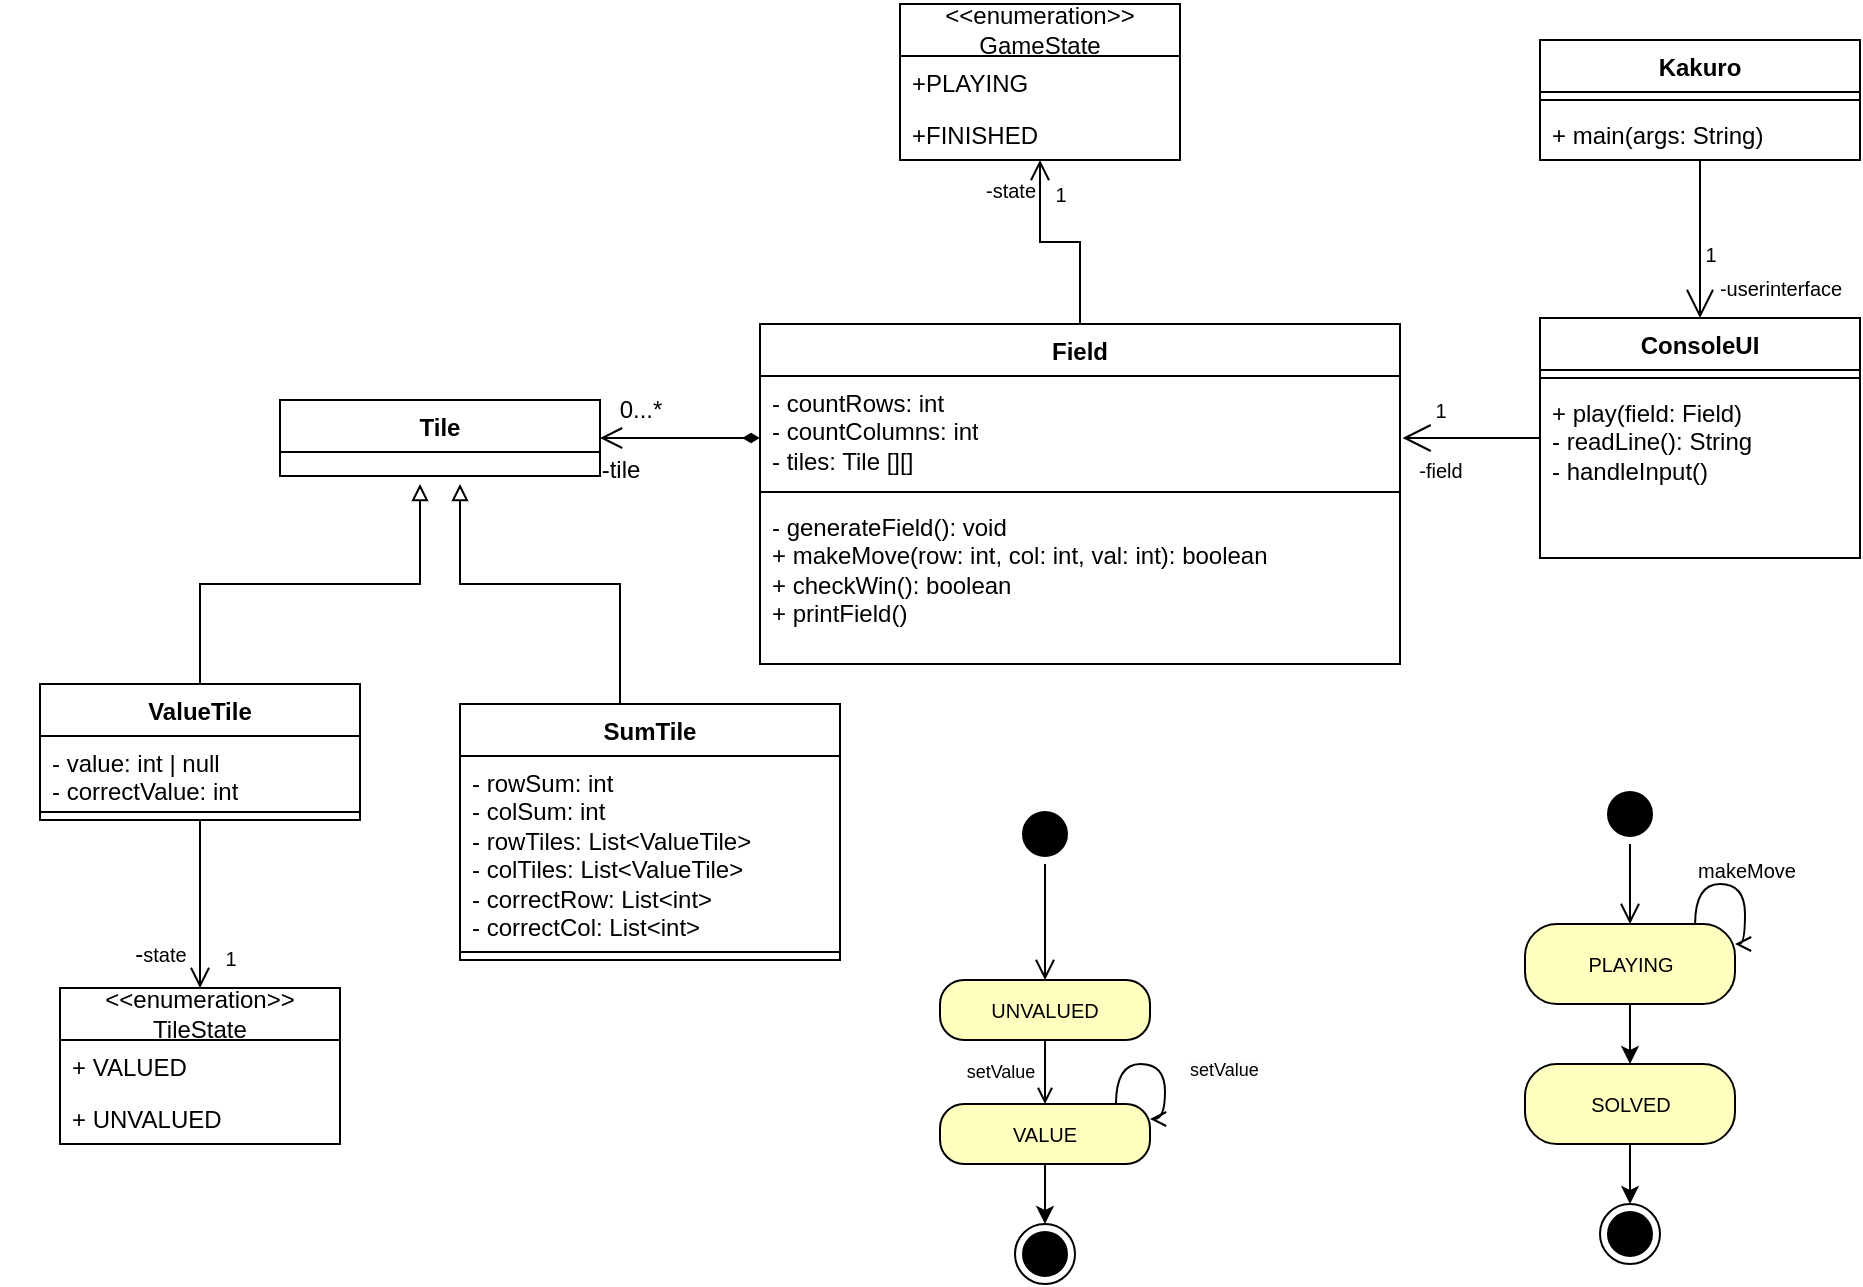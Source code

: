 <mxfile version="26.1.1">
  <diagram name="Сторінка-1" id="pzkh2ukg2_FNEwU7lu4t">
    <mxGraphModel dx="2332" dy="902" grid="1" gridSize="10" guides="1" tooltips="1" connect="1" arrows="1" fold="1" page="1" pageScale="1" pageWidth="827" pageHeight="1169" math="0" shadow="0">
      <root>
        <mxCell id="0" />
        <mxCell id="1" parent="0" />
        <mxCell id="DHwCt8sXuOZ3ArqHvKpD-6" style="edgeStyle=orthogonalEdgeStyle;rounded=0;orthogonalLoop=1;jettySize=auto;html=1;entryX=1;entryY=0.5;entryDx=0;entryDy=0;endArrow=open;startFill=1;startArrow=diamondThin;endFill=0;endSize=9;" parent="1" source="DHwCt8sXuOZ3ArqHvKpD-2" target="DHwCt8sXuOZ3ArqHvKpD-7" edge="1">
          <mxGeometry relative="1" as="geometry">
            <mxPoint x="268.24" y="256.096" as="targetPoint" />
            <Array as="points">
              <mxPoint x="300" y="257" />
              <mxPoint x="300" y="257" />
            </Array>
          </mxGeometry>
        </mxCell>
        <mxCell id="DHwCt8sXuOZ3ArqHvKpD-16" style="edgeStyle=orthogonalEdgeStyle;rounded=0;orthogonalLoop=1;jettySize=auto;html=1;entryX=0.5;entryY=1;entryDx=0;entryDy=0;labelPosition=left;verticalLabelPosition=top;align=right;verticalAlign=bottom;endArrow=open;endFill=0;endSize=8;" parent="1" source="DHwCt8sXuOZ3ArqHvKpD-2" target="DHwCt8sXuOZ3ArqHvKpD-18" edge="1">
          <mxGeometry relative="1" as="geometry">
            <mxPoint x="440" y="110" as="targetPoint" />
          </mxGeometry>
        </mxCell>
        <mxCell id="DHwCt8sXuOZ3ArqHvKpD-2" value="Field" style="swimlane;fontStyle=1;align=center;verticalAlign=top;childLayout=stackLayout;horizontal=1;startSize=26;horizontalStack=0;resizeParent=1;resizeParentMax=0;resizeLast=0;collapsible=1;marginBottom=0;whiteSpace=wrap;html=1;" parent="1" vertex="1">
          <mxGeometry x="360" y="200" width="320" height="170" as="geometry" />
        </mxCell>
        <mxCell id="DHwCt8sXuOZ3ArqHvKpD-3" value="- countRows: int&lt;div&gt;- countColumns: int&lt;/div&gt;&lt;div&gt;- tiles: Tile [][]&lt;/div&gt;" style="text;strokeColor=none;fillColor=none;align=left;verticalAlign=top;spacingLeft=4;spacingRight=4;overflow=hidden;rotatable=0;points=[[0,0.5],[1,0.5]];portConstraint=eastwest;whiteSpace=wrap;html=1;" parent="DHwCt8sXuOZ3ArqHvKpD-2" vertex="1">
          <mxGeometry y="26" width="320" height="54" as="geometry" />
        </mxCell>
        <mxCell id="DHwCt8sXuOZ3ArqHvKpD-4" value="" style="line;strokeWidth=1;fillColor=none;align=left;verticalAlign=middle;spacingTop=-1;spacingLeft=3;spacingRight=3;rotatable=0;labelPosition=right;points=[];portConstraint=eastwest;strokeColor=inherit;" parent="DHwCt8sXuOZ3ArqHvKpD-2" vertex="1">
          <mxGeometry y="80" width="320" height="8" as="geometry" />
        </mxCell>
        <mxCell id="DHwCt8sXuOZ3ArqHvKpD-5" value="- generateField(): void&lt;br&gt;&lt;span style=&quot;background-color: transparent; color: light-dark(rgb(0, 0, 0), rgb(255, 255, 255));&quot;&gt;+ makeMove(row: int, col: int, val: int): boolean&lt;/span&gt;&lt;div&gt;&lt;div&gt;+ checkWin(): boolean&lt;/div&gt;&lt;div&gt;+ printField()&lt;/div&gt;&lt;/div&gt;" style="text;strokeColor=none;fillColor=none;align=left;verticalAlign=top;spacingLeft=4;spacingRight=4;overflow=hidden;rotatable=0;points=[[0,0.5],[1,0.5]];portConstraint=eastwest;whiteSpace=wrap;html=1;" parent="DHwCt8sXuOZ3ArqHvKpD-2" vertex="1">
          <mxGeometry y="88" width="320" height="82" as="geometry" />
        </mxCell>
        <mxCell id="LbjVMdj8fv7vzHyVbG7H-15" style="edgeStyle=orthogonalEdgeStyle;rounded=0;orthogonalLoop=1;jettySize=auto;html=1;entryX=0.5;entryY=0;entryDx=0;entryDy=0;endArrow=open;endFill=0;endSize=8;exitX=0.5;exitY=0.964;exitDx=0;exitDy=0;exitPerimeter=0;" parent="1" source="DHwCt8sXuOZ3ArqHvKpD-14" target="LbjVMdj8fv7vzHyVbG7H-16" edge="1">
          <mxGeometry relative="1" as="geometry">
            <mxPoint x="160" y="130" as="targetPoint" />
            <Array as="points">
              <mxPoint x="80" y="510" />
              <mxPoint x="80" y="510" />
            </Array>
          </mxGeometry>
        </mxCell>
        <mxCell id="DHwCt8sXuOZ3ArqHvKpD-7" value="&lt;div&gt;&lt;span style=&quot;background-color: transparent; color: light-dark(rgb(0, 0, 0), rgb(255, 255, 255));&quot;&gt;Tile&lt;/span&gt;&lt;/div&gt;" style="swimlane;fontStyle=1;align=center;verticalAlign=top;childLayout=stackLayout;horizontal=1;startSize=26;horizontalStack=0;resizeParent=1;resizeParentMax=0;resizeLast=0;collapsible=1;marginBottom=0;whiteSpace=wrap;html=1;" parent="1" vertex="1">
          <mxGeometry x="120" y="238" width="160" height="38" as="geometry" />
        </mxCell>
        <mxCell id="DHwCt8sXuOZ3ArqHvKpD-12" value="ValueTile" style="swimlane;fontStyle=1;align=center;verticalAlign=top;childLayout=stackLayout;horizontal=1;startSize=26;horizontalStack=0;resizeParent=1;resizeParentMax=0;resizeLast=0;collapsible=1;marginBottom=0;whiteSpace=wrap;html=1;" parent="1" vertex="1">
          <mxGeometry y="380" width="160" height="68" as="geometry" />
        </mxCell>
        <mxCell id="LbjVMdj8fv7vzHyVbG7H-6" value="- value: int | null&lt;div&gt;- correctValue: int&lt;/div&gt;" style="text;strokeColor=none;fillColor=none;align=left;verticalAlign=top;spacingLeft=4;spacingRight=4;overflow=hidden;rotatable=0;points=[[0,0.5],[1,0.5]];portConstraint=eastwest;whiteSpace=wrap;html=1;" parent="DHwCt8sXuOZ3ArqHvKpD-12" vertex="1">
          <mxGeometry y="26" width="160" height="34" as="geometry" />
        </mxCell>
        <mxCell id="DHwCt8sXuOZ3ArqHvKpD-14" value="" style="line;strokeWidth=1;fillColor=none;align=left;verticalAlign=middle;spacingTop=-1;spacingLeft=3;spacingRight=3;rotatable=0;labelPosition=right;points=[];portConstraint=eastwest;strokeColor=inherit;" parent="DHwCt8sXuOZ3ArqHvKpD-12" vertex="1">
          <mxGeometry y="60" width="160" height="8" as="geometry" />
        </mxCell>
        <mxCell id="DHwCt8sXuOZ3ArqHvKpD-18" value="&amp;lt;&amp;lt;enumeration&amp;gt;&amp;gt;&lt;br&gt;GameState" style="swimlane;fontStyle=0;childLayout=stackLayout;horizontal=1;startSize=26;fillColor=none;horizontalStack=0;resizeParent=1;resizeParentMax=0;resizeLast=0;collapsible=1;marginBottom=0;whiteSpace=wrap;html=1;" parent="1" vertex="1">
          <mxGeometry x="430" y="40" width="140" height="78" as="geometry" />
        </mxCell>
        <mxCell id="DHwCt8sXuOZ3ArqHvKpD-19" value="+PLAYING" style="text;strokeColor=none;fillColor=none;align=left;verticalAlign=top;spacingLeft=4;spacingRight=4;overflow=hidden;rotatable=0;points=[[0,0.5],[1,0.5]];portConstraint=eastwest;whiteSpace=wrap;html=1;" parent="DHwCt8sXuOZ3ArqHvKpD-18" vertex="1">
          <mxGeometry y="26" width="140" height="26" as="geometry" />
        </mxCell>
        <mxCell id="DHwCt8sXuOZ3ArqHvKpD-20" value="+FINISHED" style="text;strokeColor=none;fillColor=none;align=left;verticalAlign=top;spacingLeft=4;spacingRight=4;overflow=hidden;rotatable=0;points=[[0,0.5],[1,0.5]];portConstraint=eastwest;whiteSpace=wrap;html=1;" parent="DHwCt8sXuOZ3ArqHvKpD-18" vertex="1">
          <mxGeometry y="52" width="140" height="26" as="geometry" />
        </mxCell>
        <mxCell id="Is_UxCp4p5Ot7zPPTPaG-2" style="edgeStyle=orthogonalEdgeStyle;rounded=0;orthogonalLoop=1;jettySize=auto;html=1;endArrow=block;endFill=0;exitX=0.5;exitY=0;exitDx=0;exitDy=0;" parent="1" source="LbjVMdj8fv7vzHyVbG7H-2" edge="1">
          <mxGeometry relative="1" as="geometry">
            <mxPoint x="210" y="280" as="targetPoint" />
            <mxPoint x="290.005" y="382" as="sourcePoint" />
            <Array as="points">
              <mxPoint x="290" y="330" />
              <mxPoint x="210" y="330" />
            </Array>
          </mxGeometry>
        </mxCell>
        <mxCell id="lFwmgU3Z7Fcc4KV98juT-6" value="ConsoleUI" style="swimlane;fontStyle=1;align=center;verticalAlign=top;childLayout=stackLayout;horizontal=1;startSize=26;horizontalStack=0;resizeParent=1;resizeParentMax=0;resizeLast=0;collapsible=1;marginBottom=0;whiteSpace=wrap;html=1;" parent="1" vertex="1">
          <mxGeometry x="750" y="197" width="160" height="120" as="geometry" />
        </mxCell>
        <mxCell id="lFwmgU3Z7Fcc4KV98juT-8" value="" style="line;strokeWidth=1;fillColor=none;align=left;verticalAlign=middle;spacingTop=-1;spacingLeft=3;spacingRight=3;rotatable=0;labelPosition=right;points=[];portConstraint=eastwest;strokeColor=inherit;" parent="lFwmgU3Z7Fcc4KV98juT-6" vertex="1">
          <mxGeometry y="26" width="160" height="8" as="geometry" />
        </mxCell>
        <mxCell id="lFwmgU3Z7Fcc4KV98juT-9" value="+ play(field: Field)&lt;div&gt;&lt;span style=&quot;background-color: transparent; color: light-dark(rgb(0, 0, 0), rgb(255, 255, 255));&quot;&gt;- readLine(): String&lt;/span&gt;&lt;/div&gt;&lt;div&gt;- handleInput()&lt;/div&gt;&lt;div&gt;&lt;br&gt;&lt;/div&gt;" style="text;strokeColor=none;fillColor=none;align=left;verticalAlign=top;spacingLeft=4;spacingRight=4;overflow=hidden;rotatable=0;points=[[0,0.5],[1,0.5]];portConstraint=eastwest;whiteSpace=wrap;html=1;" parent="lFwmgU3Z7Fcc4KV98juT-6" vertex="1">
          <mxGeometry y="34" width="160" height="86" as="geometry" />
        </mxCell>
        <mxCell id="lFwmgU3Z7Fcc4KV98juT-10" style="edgeStyle=orthogonalEdgeStyle;rounded=0;orthogonalLoop=1;jettySize=auto;html=1;endArrow=open;endFill=0;endSize=12;entryX=1.004;entryY=0.574;entryDx=0;entryDy=0;entryPerimeter=0;" parent="1" source="lFwmgU3Z7Fcc4KV98juT-6" target="DHwCt8sXuOZ3ArqHvKpD-3" edge="1">
          <mxGeometry relative="1" as="geometry">
            <mxPoint x="540" y="257" as="targetPoint" />
          </mxGeometry>
        </mxCell>
        <mxCell id="lFwmgU3Z7Fcc4KV98juT-16" style="edgeStyle=orthogonalEdgeStyle;rounded=0;orthogonalLoop=1;jettySize=auto;html=1;entryX=0.5;entryY=0;entryDx=0;entryDy=0;endArrow=open;endFill=0;endSize=12;" parent="1" source="lFwmgU3Z7Fcc4KV98juT-12" target="lFwmgU3Z7Fcc4KV98juT-6" edge="1">
          <mxGeometry relative="1" as="geometry" />
        </mxCell>
        <mxCell id="lFwmgU3Z7Fcc4KV98juT-12" value="Kakuro" style="swimlane;fontStyle=1;align=center;verticalAlign=top;childLayout=stackLayout;horizontal=1;startSize=26;horizontalStack=0;resizeParent=1;resizeParentMax=0;resizeLast=0;collapsible=1;marginBottom=0;whiteSpace=wrap;html=1;" parent="1" vertex="1">
          <mxGeometry x="750" y="58" width="160" height="60" as="geometry" />
        </mxCell>
        <mxCell id="lFwmgU3Z7Fcc4KV98juT-14" value="" style="line;strokeWidth=1;fillColor=none;align=left;verticalAlign=middle;spacingTop=-1;spacingLeft=3;spacingRight=3;rotatable=0;labelPosition=right;points=[];portConstraint=eastwest;strokeColor=inherit;" parent="lFwmgU3Z7Fcc4KV98juT-12" vertex="1">
          <mxGeometry y="26" width="160" height="8" as="geometry" />
        </mxCell>
        <mxCell id="lFwmgU3Z7Fcc4KV98juT-15" value="+ main(args: String)" style="text;strokeColor=none;fillColor=none;align=left;verticalAlign=top;spacingLeft=4;spacingRight=4;overflow=hidden;rotatable=0;points=[[0,0.5],[1,0.5]];portConstraint=eastwest;whiteSpace=wrap;html=1;" parent="lFwmgU3Z7Fcc4KV98juT-12" vertex="1">
          <mxGeometry y="34" width="160" height="26" as="geometry" />
        </mxCell>
        <mxCell id="Is_UxCp4p5Ot7zPPTPaG-1" style="edgeStyle=orthogonalEdgeStyle;rounded=0;orthogonalLoop=1;jettySize=auto;html=1;endArrow=block;endFill=0;" parent="1" source="DHwCt8sXuOZ3ArqHvKpD-12" edge="1">
          <mxGeometry relative="1" as="geometry">
            <Array as="points">
              <mxPoint x="80" y="330" />
              <mxPoint x="190" y="330" />
              <mxPoint x="190" y="280" />
            </Array>
            <mxPoint x="190" y="280" as="targetPoint" />
          </mxGeometry>
        </mxCell>
        <mxCell id="LbjVMdj8fv7vzHyVbG7H-2" value="Sum&lt;span style=&quot;background-color: transparent; color: light-dark(rgb(0, 0, 0), rgb(255, 255, 255));&quot;&gt;Tile&lt;/span&gt;" style="swimlane;fontStyle=1;align=center;verticalAlign=top;childLayout=stackLayout;horizontal=1;startSize=26;horizontalStack=0;resizeParent=1;resizeParentMax=0;resizeLast=0;collapsible=1;marginBottom=0;whiteSpace=wrap;html=1;" parent="1" vertex="1">
          <mxGeometry x="210" y="390" width="190" height="128" as="geometry" />
        </mxCell>
        <mxCell id="DHwCt8sXuOZ3ArqHvKpD-13" value="- rowSum: int&lt;div&gt;- colSum: int&lt;/div&gt;&lt;div&gt;- rowTiles: List&amp;lt;ValueTile&amp;gt;&lt;/div&gt;&lt;div&gt;- colTiles: List&amp;lt;ValueTile&amp;gt;&lt;/div&gt;&lt;div&gt;- correctRow: List&amp;lt;int&amp;gt;&lt;br&gt;- correctCol: List&amp;lt;int&amp;gt;&lt;/div&gt;&lt;div&gt;&lt;br&gt;&lt;/div&gt;&lt;div&gt;&lt;br&gt;&lt;/div&gt;" style="text;strokeColor=none;fillColor=none;align=left;verticalAlign=top;spacingLeft=4;spacingRight=4;overflow=hidden;rotatable=0;points=[[0,0.5],[1,0.5]];portConstraint=eastwest;whiteSpace=wrap;html=1;" parent="LbjVMdj8fv7vzHyVbG7H-2" vertex="1">
          <mxGeometry y="26" width="190" height="94" as="geometry" />
        </mxCell>
        <mxCell id="LbjVMdj8fv7vzHyVbG7H-4" value="" style="line;strokeWidth=1;fillColor=none;align=left;verticalAlign=middle;spacingTop=-1;spacingLeft=3;spacingRight=3;rotatable=0;labelPosition=right;points=[];portConstraint=eastwest;strokeColor=inherit;" parent="LbjVMdj8fv7vzHyVbG7H-2" vertex="1">
          <mxGeometry y="120" width="190" height="8" as="geometry" />
        </mxCell>
        <mxCell id="LbjVMdj8fv7vzHyVbG7H-7" value="-state" style="text;html=1;align=center;verticalAlign=middle;resizable=0;points=[];autosize=1;strokeColor=none;fillColor=none;fontSize=10;" parent="1" vertex="1">
          <mxGeometry x="460" y="118" width="50" height="30" as="geometry" />
        </mxCell>
        <mxCell id="LbjVMdj8fv7vzHyVbG7H-8" value="&lt;font&gt;1&lt;/font&gt;" style="text;html=1;align=center;verticalAlign=middle;resizable=0;points=[];autosize=1;strokeColor=none;fillColor=none;fontSize=10;" parent="1" vertex="1">
          <mxGeometry x="495" y="120" width="30" height="30" as="geometry" />
        </mxCell>
        <mxCell id="LbjVMdj8fv7vzHyVbG7H-9" value="&lt;font style=&quot;font-size: 10px;&quot;&gt;-userinterface&lt;/font&gt;" style="text;html=1;align=center;verticalAlign=middle;resizable=0;points=[];autosize=1;strokeColor=none;fillColor=none;" parent="1" vertex="1">
          <mxGeometry x="830" y="167" width="80" height="30" as="geometry" />
        </mxCell>
        <mxCell id="LbjVMdj8fv7vzHyVbG7H-10" value="1" style="text;html=1;align=center;verticalAlign=middle;resizable=0;points=[];autosize=1;strokeColor=none;fillColor=none;fontSize=10;" parent="1" vertex="1">
          <mxGeometry x="820" y="150" width="30" height="30" as="geometry" />
        </mxCell>
        <mxCell id="LbjVMdj8fv7vzHyVbG7H-11" value="&lt;font style=&quot;font-size: 10px;&quot;&gt;-field&lt;/font&gt;" style="text;html=1;align=center;verticalAlign=middle;resizable=0;points=[];autosize=1;strokeColor=none;fillColor=none;" parent="1" vertex="1">
          <mxGeometry x="675" y="258" width="50" height="30" as="geometry" />
        </mxCell>
        <mxCell id="LbjVMdj8fv7vzHyVbG7H-12" value="1" style="text;html=1;align=center;verticalAlign=middle;resizable=0;points=[];autosize=1;strokeColor=none;fillColor=none;fontSize=10;" parent="1" vertex="1">
          <mxGeometry x="685" y="228" width="30" height="30" as="geometry" />
        </mxCell>
        <mxCell id="LbjVMdj8fv7vzHyVbG7H-13" value="-tile" style="text;html=1;align=center;verticalAlign=middle;resizable=0;points=[];autosize=1;strokeColor=none;fillColor=none;" parent="1" vertex="1">
          <mxGeometry x="270" y="258" width="40" height="30" as="geometry" />
        </mxCell>
        <mxCell id="LbjVMdj8fv7vzHyVbG7H-14" value="0...*" style="text;html=1;align=center;verticalAlign=middle;resizable=0;points=[];autosize=1;strokeColor=none;fillColor=none;" parent="1" vertex="1">
          <mxGeometry x="280" y="228" width="40" height="30" as="geometry" />
        </mxCell>
        <mxCell id="LbjVMdj8fv7vzHyVbG7H-16" value="&amp;lt;&amp;lt;enumeration&amp;gt;&amp;gt;&lt;br&gt;TileState" style="swimlane;fontStyle=0;childLayout=stackLayout;horizontal=1;startSize=26;fillColor=none;horizontalStack=0;resizeParent=1;resizeParentMax=0;resizeLast=0;collapsible=1;marginBottom=0;whiteSpace=wrap;html=1;" parent="1" vertex="1">
          <mxGeometry x="10" y="532" width="140" height="78" as="geometry" />
        </mxCell>
        <mxCell id="LbjVMdj8fv7vzHyVbG7H-17" value="+ VALUED" style="text;strokeColor=none;fillColor=none;align=left;verticalAlign=top;spacingLeft=4;spacingRight=4;overflow=hidden;rotatable=0;points=[[0,0.5],[1,0.5]];portConstraint=eastwest;whiteSpace=wrap;html=1;" parent="LbjVMdj8fv7vzHyVbG7H-16" vertex="1">
          <mxGeometry y="26" width="140" height="26" as="geometry" />
        </mxCell>
        <mxCell id="LbjVMdj8fv7vzHyVbG7H-18" value="+ UNVALUED" style="text;strokeColor=none;fillColor=none;align=left;verticalAlign=top;spacingLeft=4;spacingRight=4;overflow=hidden;rotatable=0;points=[[0,0.5],[1,0.5]];portConstraint=eastwest;whiteSpace=wrap;html=1;" parent="LbjVMdj8fv7vzHyVbG7H-16" vertex="1">
          <mxGeometry y="52" width="140" height="26" as="geometry" />
        </mxCell>
        <mxCell id="LbjVMdj8fv7vzHyVbG7H-20" value="&lt;font style=&quot;font-size: 10px;&quot;&gt;1&lt;/font&gt;" style="text;html=1;align=center;verticalAlign=middle;resizable=0;points=[];autosize=1;strokeColor=none;fillColor=none;" parent="1" vertex="1">
          <mxGeometry x="80" y="502" width="30" height="30" as="geometry" />
        </mxCell>
        <mxCell id="LbjVMdj8fv7vzHyVbG7H-21" value="" style="ellipse;html=1;shape=startState;fillColor=#000000;strokeColor=#000000;" parent="1" vertex="1">
          <mxGeometry x="487.5" y="440" width="30" height="30" as="geometry" />
        </mxCell>
        <mxCell id="LbjVMdj8fv7vzHyVbG7H-22" value="" style="edgeStyle=orthogonalEdgeStyle;html=1;verticalAlign=bottom;endArrow=open;endSize=8;strokeColor=#000000;rounded=0;entryX=0.5;entryY=0;entryDx=0;entryDy=0;" parent="1" source="LbjVMdj8fv7vzHyVbG7H-21" target="LbjVMdj8fv7vzHyVbG7H-23" edge="1">
          <mxGeometry relative="1" as="geometry">
            <mxPoint x="502.5" y="570" as="targetPoint" />
          </mxGeometry>
        </mxCell>
        <mxCell id="LbjVMdj8fv7vzHyVbG7H-29" style="edgeStyle=orthogonalEdgeStyle;rounded=0;orthogonalLoop=1;jettySize=auto;html=1;entryX=0.5;entryY=0;entryDx=0;entryDy=0;endArrow=open;endFill=0;" parent="1" source="LbjVMdj8fv7vzHyVbG7H-23" target="LbjVMdj8fv7vzHyVbG7H-28" edge="1">
          <mxGeometry relative="1" as="geometry" />
        </mxCell>
        <mxCell id="LbjVMdj8fv7vzHyVbG7H-23" value="&lt;font style=&quot;font-size: 10px;&quot;&gt;UNVALUED&lt;/font&gt;" style="rounded=1;whiteSpace=wrap;html=1;arcSize=40;fontColor=#000000;fillColor=#ffffc0;strokeColor=light-dark(#000000, #ff9090);" parent="1" vertex="1">
          <mxGeometry x="450" y="528" width="105" height="30" as="geometry" />
        </mxCell>
        <mxCell id="LbjVMdj8fv7vzHyVbG7H-31" style="edgeStyle=orthogonalEdgeStyle;rounded=0;orthogonalLoop=1;jettySize=auto;html=1;entryX=0.5;entryY=0;entryDx=0;entryDy=0;" parent="1" source="LbjVMdj8fv7vzHyVbG7H-28" target="LbjVMdj8fv7vzHyVbG7H-30" edge="1">
          <mxGeometry relative="1" as="geometry" />
        </mxCell>
        <mxCell id="LbjVMdj8fv7vzHyVbG7H-32" style="edgeStyle=orthogonalEdgeStyle;rounded=0;orthogonalLoop=1;jettySize=auto;html=1;entryX=1;entryY=0.25;entryDx=0;entryDy=0;elbow=vertical;curved=1;exitX=0.838;exitY=0.001;exitDx=0;exitDy=0;exitPerimeter=0;endArrow=open;endFill=0;" parent="1" source="LbjVMdj8fv7vzHyVbG7H-28" target="LbjVMdj8fv7vzHyVbG7H-28" edge="1">
          <mxGeometry relative="1" as="geometry">
            <mxPoint x="602.5" y="605" as="targetPoint" />
            <Array as="points">
              <mxPoint x="538.5" y="570" />
              <mxPoint x="562.5" y="570" />
              <mxPoint x="562.5" y="597" />
            </Array>
          </mxGeometry>
        </mxCell>
        <mxCell id="LbjVMdj8fv7vzHyVbG7H-28" value="&lt;font style=&quot;font-size: 10px;&quot;&gt;VALUE&lt;/font&gt;" style="rounded=1;whiteSpace=wrap;html=1;arcSize=40;fontColor=#000000;fillColor=#ffffc0;strokeColor=light-dark(#000000, #ff9090);" parent="1" vertex="1">
          <mxGeometry x="450" y="590" width="105" height="30" as="geometry" />
        </mxCell>
        <mxCell id="LbjVMdj8fv7vzHyVbG7H-19" value="-&lt;font style=&quot;font-size: 10px;&quot;&gt;state&lt;/font&gt;" style="text;html=1;align=center;verticalAlign=middle;resizable=0;points=[];autosize=1;strokeColor=none;fillColor=none;" parent="1" vertex="1">
          <mxGeometry x="-20" y="500" width="160" height="30" as="geometry" />
        </mxCell>
        <mxCell id="LbjVMdj8fv7vzHyVbG7H-30" value="" style="ellipse;html=1;shape=endState;fillColor=#000000;strokeColor=light-dark(#000000, #ff9090);" parent="1" vertex="1">
          <mxGeometry x="487.5" y="650" width="30" height="30" as="geometry" />
        </mxCell>
        <mxCell id="LbjVMdj8fv7vzHyVbG7H-33" value="&lt;font style=&quot;font-size: 9px;&quot;&gt;setValue&lt;/font&gt;" style="text;html=1;align=center;verticalAlign=middle;resizable=0;points=[];autosize=1;strokeColor=none;fillColor=none;" parent="1" vertex="1">
          <mxGeometry x="450" y="558" width="60" height="30" as="geometry" />
        </mxCell>
        <mxCell id="LbjVMdj8fv7vzHyVbG7H-34" value="&lt;span style=&quot;color: rgb(0, 0, 0); font-family: Helvetica; font-size: 9px; font-style: normal; font-variant-ligatures: normal; font-variant-caps: normal; font-weight: 400; letter-spacing: normal; orphans: 2; text-align: center; text-indent: 0px; text-transform: none; widows: 2; word-spacing: 0px; -webkit-text-stroke-width: 0px; white-space: nowrap; background-color: rgb(251, 251, 251); text-decoration-thickness: initial; text-decoration-style: initial; text-decoration-color: initial; display: inline !important; float: none;&quot;&gt;setValue&lt;/span&gt;" style="text;whiteSpace=wrap;html=1;" parent="1" vertex="1">
          <mxGeometry x="572.5" y="558" width="70" height="40" as="geometry" />
        </mxCell>
        <mxCell id="LbjVMdj8fv7vzHyVbG7H-35" value="" style="ellipse;html=1;shape=startState;fillColor=#000000;strokeColor=#000000;" parent="1" vertex="1">
          <mxGeometry x="780" y="430" width="30" height="30" as="geometry" />
        </mxCell>
        <mxCell id="LbjVMdj8fv7vzHyVbG7H-36" value="" style="edgeStyle=orthogonalEdgeStyle;html=1;verticalAlign=bottom;endArrow=open;endSize=8;strokeColor=#000000;rounded=0;entryX=0.5;entryY=0;entryDx=0;entryDy=0;" parent="1" source="LbjVMdj8fv7vzHyVbG7H-35" target="LbjVMdj8fv7vzHyVbG7H-37" edge="1">
          <mxGeometry relative="1" as="geometry">
            <mxPoint x="797.5" y="518" as="targetPoint" />
          </mxGeometry>
        </mxCell>
        <mxCell id="LbjVMdj8fv7vzHyVbG7H-38" style="edgeStyle=orthogonalEdgeStyle;rounded=0;orthogonalLoop=1;jettySize=auto;html=1;" parent="1" source="LbjVMdj8fv7vzHyVbG7H-37" target="LbjVMdj8fv7vzHyVbG7H-39" edge="1">
          <mxGeometry relative="1" as="geometry">
            <mxPoint x="795" y="570" as="targetPoint" />
          </mxGeometry>
        </mxCell>
        <mxCell id="LbjVMdj8fv7vzHyVbG7H-37" value="&lt;font style=&quot;font-size: 10px;&quot;&gt;PLAYING&lt;/font&gt;" style="rounded=1;whiteSpace=wrap;html=1;arcSize=40;fontColor=#000000;fillColor=#ffffc0;strokeColor=light-dark(#000000, #ff9090);" parent="1" vertex="1">
          <mxGeometry x="742.5" y="500" width="105" height="40" as="geometry" />
        </mxCell>
        <mxCell id="LbjVMdj8fv7vzHyVbG7H-40" style="edgeStyle=orthogonalEdgeStyle;rounded=0;orthogonalLoop=1;jettySize=auto;html=1;entryX=0.5;entryY=0;entryDx=0;entryDy=0;" parent="1" source="LbjVMdj8fv7vzHyVbG7H-39" target="LbjVMdj8fv7vzHyVbG7H-41" edge="1">
          <mxGeometry relative="1" as="geometry">
            <mxPoint x="795" y="650" as="targetPoint" />
          </mxGeometry>
        </mxCell>
        <mxCell id="LbjVMdj8fv7vzHyVbG7H-39" value="&lt;font style=&quot;font-size: 10px;&quot;&gt;SOLVED&lt;/font&gt;" style="rounded=1;whiteSpace=wrap;html=1;arcSize=40;fontColor=#000000;fillColor=#ffffc0;strokeColor=light-dark(#000000, #ff9090);" parent="1" vertex="1">
          <mxGeometry x="742.5" y="570" width="105" height="40" as="geometry" />
        </mxCell>
        <mxCell id="LbjVMdj8fv7vzHyVbG7H-41" value="" style="ellipse;html=1;shape=endState;fillColor=#000000;strokeColor=light-dark(#000000, #ff9090);" parent="1" vertex="1">
          <mxGeometry x="780" y="640" width="30" height="30" as="geometry" />
        </mxCell>
        <mxCell id="LbjVMdj8fv7vzHyVbG7H-42" style="edgeStyle=orthogonalEdgeStyle;rounded=0;orthogonalLoop=1;jettySize=auto;html=1;entryX=1;entryY=0.25;entryDx=0;entryDy=0;elbow=vertical;curved=1;exitX=0.81;exitY=0;exitDx=0;exitDy=0;exitPerimeter=0;endArrow=open;endFill=0;" parent="1" source="LbjVMdj8fv7vzHyVbG7H-37" target="LbjVMdj8fv7vzHyVbG7H-37" edge="1">
          <mxGeometry relative="1" as="geometry">
            <mxPoint x="845.5" y="500" as="targetPoint" />
            <mxPoint x="827.5" y="492" as="sourcePoint" />
            <Array as="points">
              <mxPoint x="827.5" y="480" />
              <mxPoint x="852.5" y="480" />
              <mxPoint x="852.5" y="510" />
            </Array>
          </mxGeometry>
        </mxCell>
        <mxCell id="LbjVMdj8fv7vzHyVbG7H-43" value="&lt;font size=&quot;1&quot;&gt;makeMove&lt;/font&gt;" style="text;html=1;align=center;verticalAlign=middle;resizable=0;points=[];autosize=1;strokeColor=none;fillColor=none;" parent="1" vertex="1">
          <mxGeometry x="817.5" y="458" width="70" height="30" as="geometry" />
        </mxCell>
      </root>
    </mxGraphModel>
  </diagram>
</mxfile>
